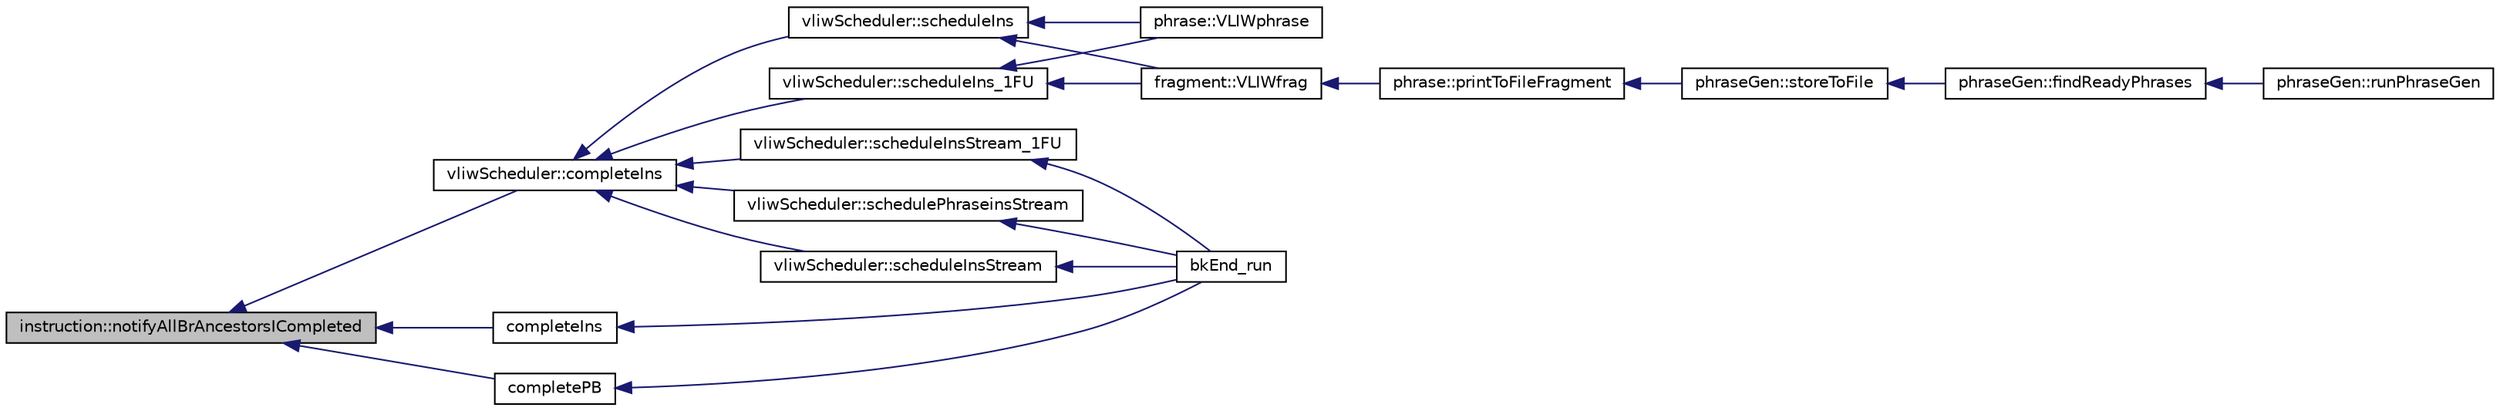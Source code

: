 digraph G
{
  edge [fontname="Helvetica",fontsize="10",labelfontname="Helvetica",labelfontsize="10"];
  node [fontname="Helvetica",fontsize="10",shape=record];
  rankdir=LR;
  Node1 [label="instruction::notifyAllBrAncestorsICompleted",height=0.2,width=0.4,color="black", fillcolor="grey75", style="filled" fontcolor="black"];
  Node1 -> Node2 [dir=back,color="midnightblue",fontsize="10",style="solid",fontname="Helvetica"];
  Node2 [label="vliwScheduler::completeIns",height=0.2,width=0.4,color="black", fillcolor="white", style="filled",URL="$classvliwScheduler.html#aae6254bfac1e348447643a0dec8cbf03"];
  Node2 -> Node3 [dir=back,color="midnightblue",fontsize="10",style="solid",fontname="Helvetica"];
  Node3 [label="vliwScheduler::scheduleIns",height=0.2,width=0.4,color="black", fillcolor="white", style="filled",URL="$classvliwScheduler.html#a29a8e438bea013f48b2cc7b3e672dfe6"];
  Node3 -> Node4 [dir=back,color="midnightblue",fontsize="10",style="solid",fontname="Helvetica"];
  Node4 [label="fragment::VLIWfrag",height=0.2,width=0.4,color="black", fillcolor="white", style="filled",URL="$classfragment.html#aec9f0320f42a1417a2fb59c57df575f2"];
  Node4 -> Node5 [dir=back,color="midnightblue",fontsize="10",style="solid",fontname="Helvetica"];
  Node5 [label="phrase::printToFileFragment",height=0.2,width=0.4,color="black", fillcolor="white", style="filled",URL="$classphrase.html#a555253effe54e3dc88d47d5e33a7baa1"];
  Node5 -> Node6 [dir=back,color="midnightblue",fontsize="10",style="solid",fontname="Helvetica"];
  Node6 [label="phraseGen::storeToFile",height=0.2,width=0.4,color="black", fillcolor="white", style="filled",URL="$classphraseGen.html#aba7134610613016de2d7d91d47c5dd4e"];
  Node6 -> Node7 [dir=back,color="midnightblue",fontsize="10",style="solid",fontname="Helvetica"];
  Node7 [label="phraseGen::findReadyPhrases",height=0.2,width=0.4,color="black", fillcolor="white", style="filled",URL="$classphraseGen.html#ab1fd52686e66bea06bd08d7fc8a4eb23"];
  Node7 -> Node8 [dir=back,color="midnightblue",fontsize="10",style="solid",fontname="Helvetica"];
  Node8 [label="phraseGen::runPhraseGen",height=0.2,width=0.4,color="black", fillcolor="white", style="filled",URL="$classphraseGen.html#a27c8b0d81592bc45e7f25e9cb7a4d1c4"];
  Node3 -> Node9 [dir=back,color="midnightblue",fontsize="10",style="solid",fontname="Helvetica"];
  Node9 [label="phrase::VLIWphrase",height=0.2,width=0.4,color="black", fillcolor="white", style="filled",URL="$classphrase.html#ad83361bffa7f64be8b2d6b0afbe8623c"];
  Node2 -> Node10 [dir=back,color="midnightblue",fontsize="10",style="solid",fontname="Helvetica"];
  Node10 [label="vliwScheduler::scheduleIns_1FU",height=0.2,width=0.4,color="black", fillcolor="white", style="filled",URL="$classvliwScheduler.html#a6b42ca4f7436dc7dfac2848dabc10416"];
  Node10 -> Node4 [dir=back,color="midnightblue",fontsize="10",style="solid",fontname="Helvetica"];
  Node10 -> Node9 [dir=back,color="midnightblue",fontsize="10",style="solid",fontname="Helvetica"];
  Node2 -> Node11 [dir=back,color="midnightblue",fontsize="10",style="solid",fontname="Helvetica"];
  Node11 [label="vliwScheduler::scheduleInsStream",height=0.2,width=0.4,color="black", fillcolor="white", style="filled",URL="$classvliwScheduler.html#a0c1dd56c752aee739de1aa373fc16078"];
  Node11 -> Node12 [dir=back,color="midnightblue",fontsize="10",style="solid",fontname="Helvetica"];
  Node12 [label="bkEnd_run",height=0.2,width=0.4,color="black", fillcolor="white", style="filled",URL="$bkEnd_8h.html#a0de885ce07273f37e162ecb0e63ec95d"];
  Node2 -> Node13 [dir=back,color="midnightblue",fontsize="10",style="solid",fontname="Helvetica"];
  Node13 [label="vliwScheduler::scheduleInsStream_1FU",height=0.2,width=0.4,color="black", fillcolor="white", style="filled",URL="$classvliwScheduler.html#aab01a955d85779eeeddb36cf921e8e80"];
  Node13 -> Node12 [dir=back,color="midnightblue",fontsize="10",style="solid",fontname="Helvetica"];
  Node2 -> Node14 [dir=back,color="midnightblue",fontsize="10",style="solid",fontname="Helvetica"];
  Node14 [label="vliwScheduler::schedulePhraseinsStream",height=0.2,width=0.4,color="black", fillcolor="white", style="filled",URL="$classvliwScheduler.html#a5abce2c71dce559d07f8f5de8f04c146"];
  Node14 -> Node12 [dir=back,color="midnightblue",fontsize="10",style="solid",fontname="Helvetica"];
  Node1 -> Node15 [dir=back,color="midnightblue",fontsize="10",style="solid",fontname="Helvetica"];
  Node15 [label="completeIns",height=0.2,width=0.4,color="black", fillcolor="white", style="filled",URL="$bkEnd_8cpp.html#a9a25aed4f2747b7f642111fd4ee5b9cf"];
  Node15 -> Node12 [dir=back,color="midnightblue",fontsize="10",style="solid",fontname="Helvetica"];
  Node1 -> Node16 [dir=back,color="midnightblue",fontsize="10",style="solid",fontname="Helvetica"];
  Node16 [label="completePB",height=0.2,width=0.4,color="black", fillcolor="white", style="filled",URL="$bkEnd_8cpp.html#a968c90c4d8d2a7f34dcb172bfef57feb"];
  Node16 -> Node12 [dir=back,color="midnightblue",fontsize="10",style="solid",fontname="Helvetica"];
}

